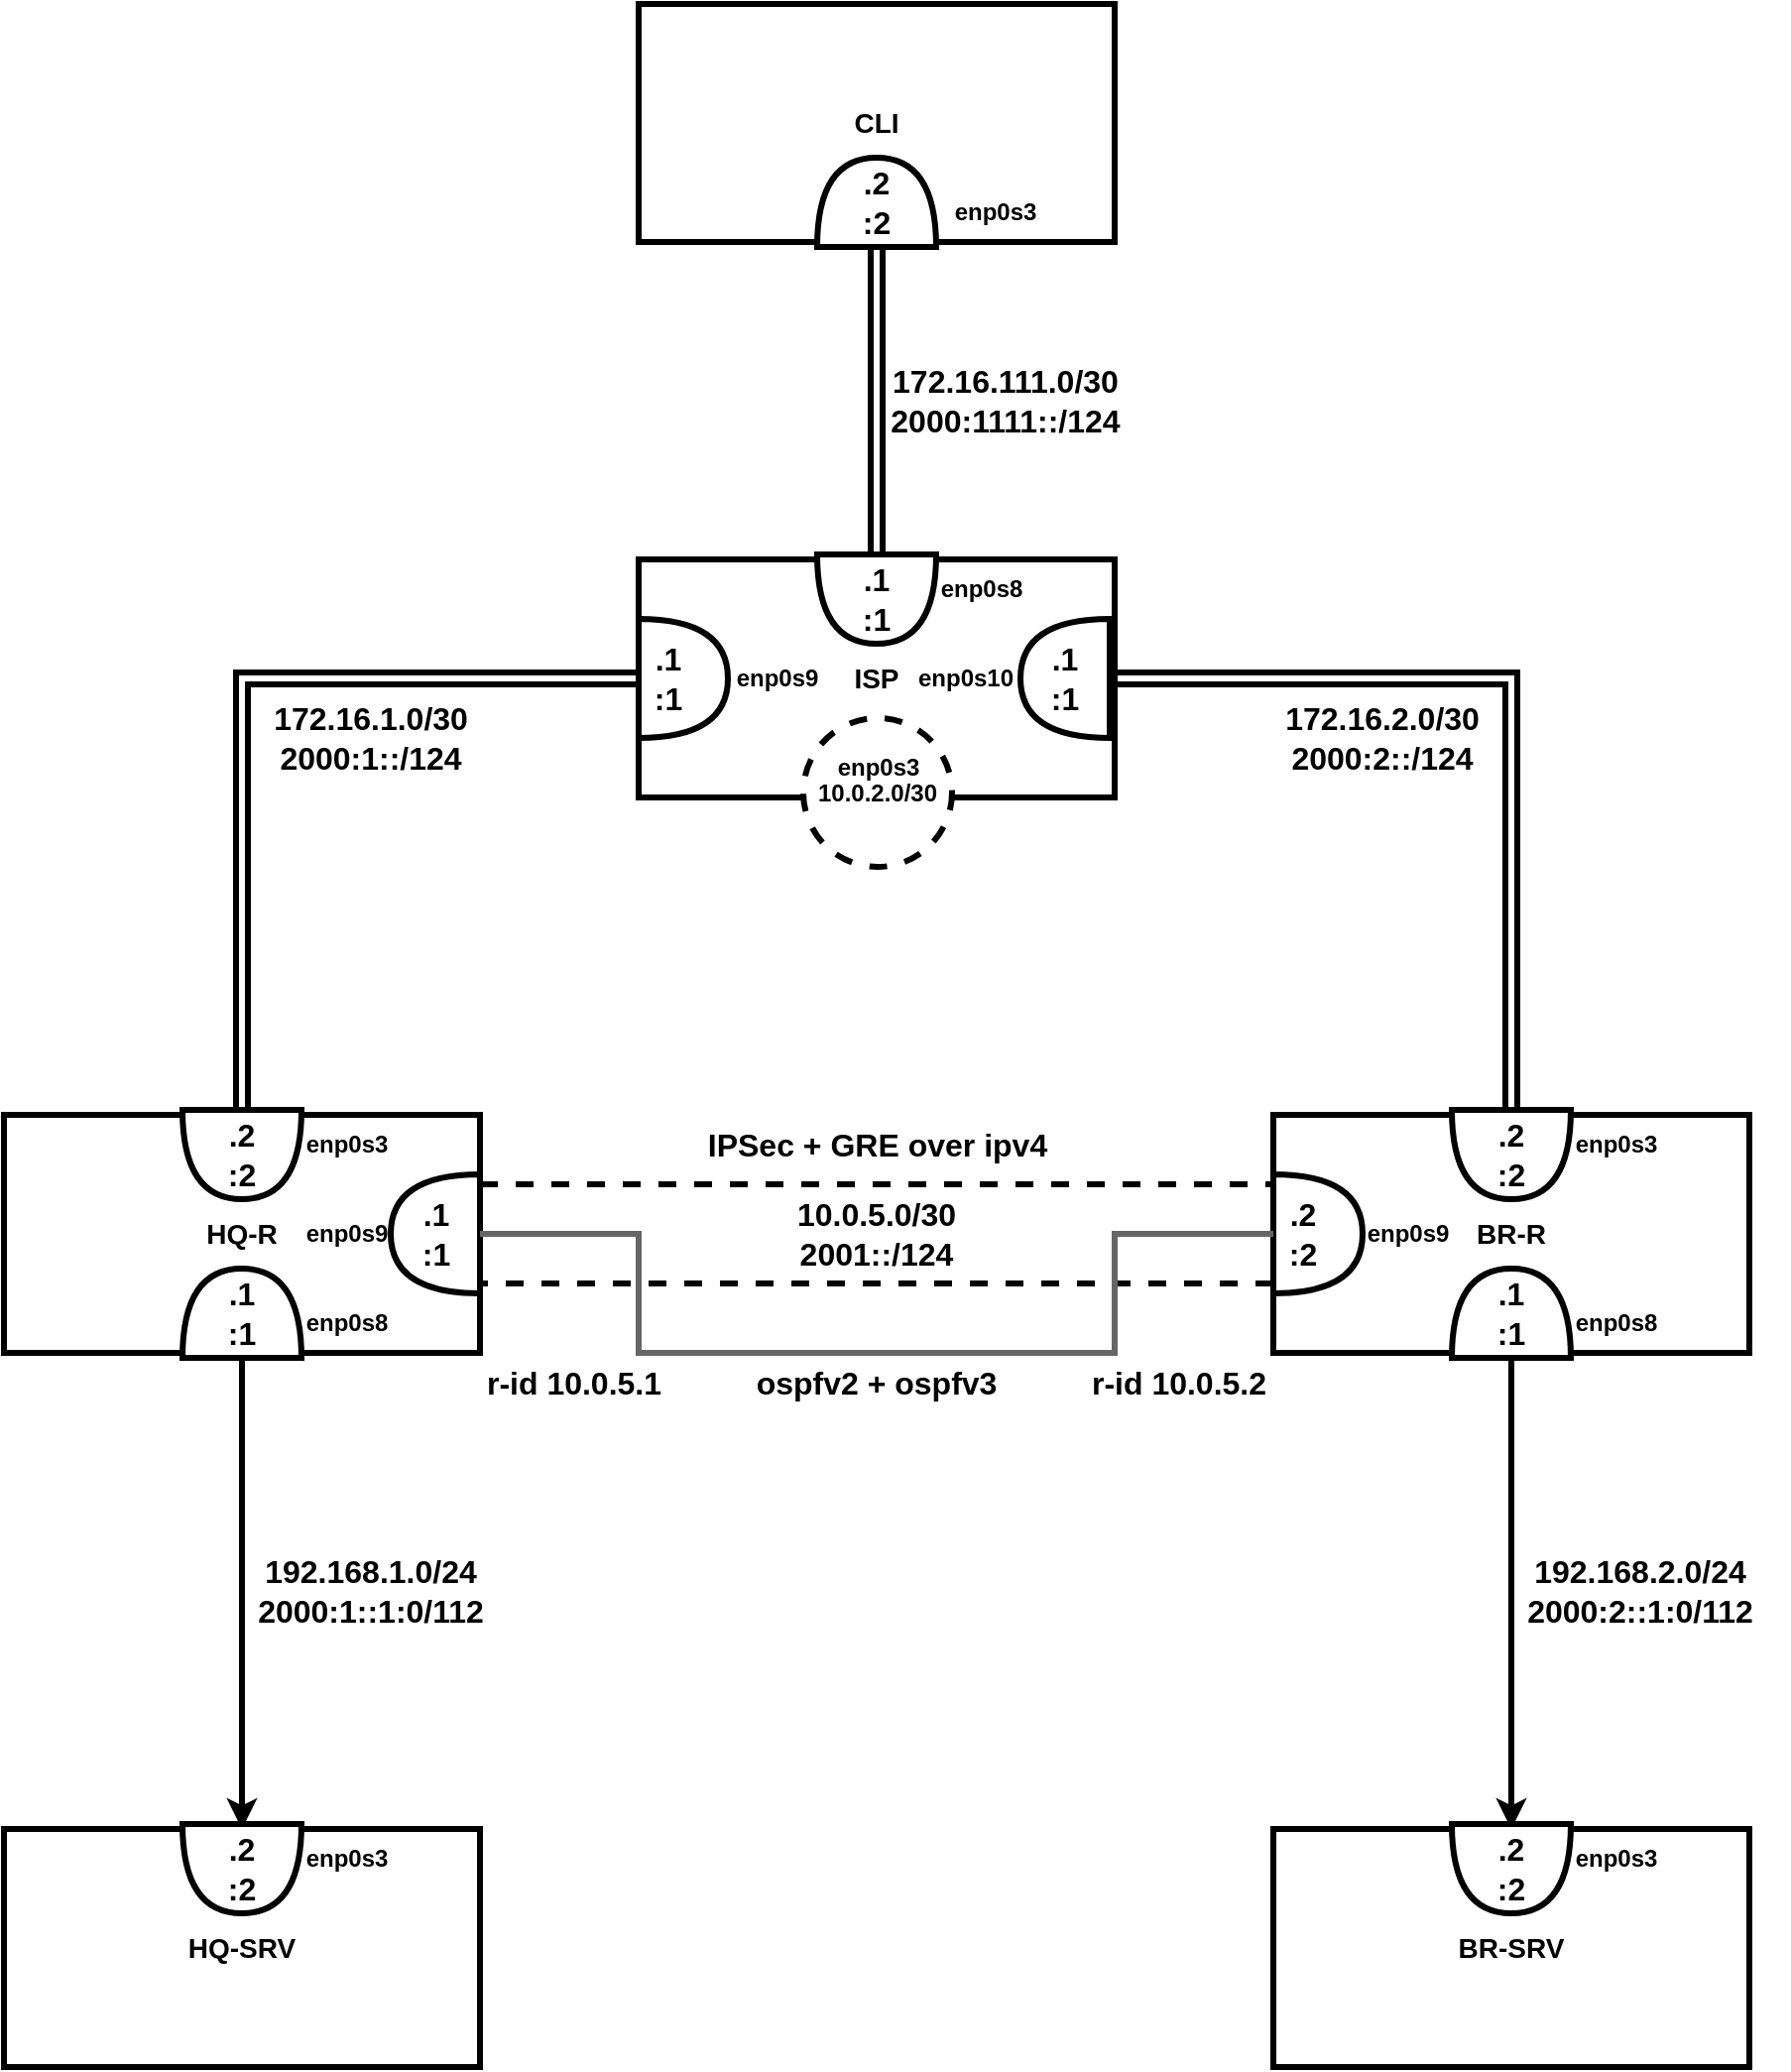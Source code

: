 <mxfile version="22.0.2" type="device">
  <diagram name="Page-1" id="tDQPC07DHxVJwhoF5Cgd">
    <mxGraphModel dx="1182" dy="690" grid="1" gridSize="10" guides="1" tooltips="1" connect="1" arrows="1" fold="1" page="1" pageScale="1" pageWidth="1200" pageHeight="1200" math="0" shadow="0">
      <root>
        <mxCell id="0" />
        <mxCell id="1" parent="0" />
        <mxCell id="YNdgiMxRowiNRwup1wCQ-7" style="edgeStyle=orthogonalEdgeStyle;rounded=0;orthogonalLoop=1;jettySize=auto;html=1;entryX=0.5;entryY=0;entryDx=0;entryDy=0;strokeWidth=3;shape=link;" parent="1" source="YNdgiMxRowiNRwup1wCQ-1" target="YNdgiMxRowiNRwup1wCQ-2" edge="1">
          <mxGeometry relative="1" as="geometry">
            <Array as="points">
              <mxPoint x="280" y="420" />
            </Array>
          </mxGeometry>
        </mxCell>
        <mxCell id="YNdgiMxRowiNRwup1wCQ-8" style="edgeStyle=orthogonalEdgeStyle;rounded=0;orthogonalLoop=1;jettySize=auto;html=1;entryX=0.5;entryY=0;entryDx=0;entryDy=0;strokeWidth=3;shape=link;" parent="1" source="YNdgiMxRowiNRwup1wCQ-1" target="YNdgiMxRowiNRwup1wCQ-3" edge="1">
          <mxGeometry relative="1" as="geometry">
            <Array as="points">
              <mxPoint x="920" y="420" />
            </Array>
          </mxGeometry>
        </mxCell>
        <mxCell id="YNdgiMxRowiNRwup1wCQ-1" value="&lt;font style=&quot;font-size: 14px;&quot;&gt;&lt;b&gt;ISP&lt;/b&gt;&lt;/font&gt;" style="rounded=0;whiteSpace=wrap;html=1;strokeWidth=3;" parent="1" vertex="1">
          <mxGeometry x="480" y="360" width="240" height="120" as="geometry" />
        </mxCell>
        <mxCell id="YNdgiMxRowiNRwup1wCQ-9" style="edgeStyle=orthogonalEdgeStyle;rounded=0;orthogonalLoop=1;jettySize=auto;html=1;entryX=0.5;entryY=0;entryDx=0;entryDy=0;strokeWidth=3;" parent="1" source="YNdgiMxRowiNRwup1wCQ-2" target="YNdgiMxRowiNRwup1wCQ-5" edge="1">
          <mxGeometry relative="1" as="geometry" />
        </mxCell>
        <mxCell id="YNdgiMxRowiNRwup1wCQ-2" value="&lt;span style=&quot;font-size: 14px;&quot;&gt;&lt;b&gt;HQ-R&lt;/b&gt;&lt;/span&gt;" style="rounded=0;whiteSpace=wrap;html=1;strokeWidth=3;" parent="1" vertex="1">
          <mxGeometry x="160" y="640" width="240" height="120" as="geometry" />
        </mxCell>
        <mxCell id="YNdgiMxRowiNRwup1wCQ-12" style="edgeStyle=orthogonalEdgeStyle;rounded=0;orthogonalLoop=1;jettySize=auto;html=1;entryX=0.5;entryY=0;entryDx=0;entryDy=0;strokeWidth=3;" parent="1" source="YNdgiMxRowiNRwup1wCQ-3" target="YNdgiMxRowiNRwup1wCQ-6" edge="1">
          <mxGeometry relative="1" as="geometry" />
        </mxCell>
        <mxCell id="YNdgiMxRowiNRwup1wCQ-3" value="&lt;span style=&quot;font-size: 14px;&quot;&gt;&lt;b&gt;BR-R&lt;/b&gt;&lt;/span&gt;" style="rounded=0;whiteSpace=wrap;html=1;strokeWidth=3;" parent="1" vertex="1">
          <mxGeometry x="800" y="640" width="240" height="120" as="geometry" />
        </mxCell>
        <mxCell id="YNdgiMxRowiNRwup1wCQ-11" style="edgeStyle=orthogonalEdgeStyle;rounded=0;orthogonalLoop=1;jettySize=auto;html=1;entryX=0.5;entryY=0;entryDx=0;entryDy=0;strokeWidth=3;shape=link;" parent="1" source="YNdgiMxRowiNRwup1wCQ-4" target="YNdgiMxRowiNRwup1wCQ-1" edge="1">
          <mxGeometry relative="1" as="geometry" />
        </mxCell>
        <mxCell id="YNdgiMxRowiNRwup1wCQ-4" value="&lt;font style=&quot;font-size: 14px;&quot;&gt;&lt;b&gt;CLI&lt;/b&gt;&lt;/font&gt;" style="rounded=0;whiteSpace=wrap;html=1;strokeWidth=3;" parent="1" vertex="1">
          <mxGeometry x="480" y="80" width="240" height="120" as="geometry" />
        </mxCell>
        <mxCell id="YNdgiMxRowiNRwup1wCQ-5" value="&lt;font style=&quot;font-size: 14px;&quot;&gt;&lt;b&gt;HQ-SRV&lt;/b&gt;&lt;/font&gt;" style="rounded=0;whiteSpace=wrap;html=1;strokeWidth=3;" parent="1" vertex="1">
          <mxGeometry x="160" y="1000" width="240" height="120" as="geometry" />
        </mxCell>
        <mxCell id="YNdgiMxRowiNRwup1wCQ-6" value="&lt;font style=&quot;font-size: 14px;&quot;&gt;&lt;b&gt;BR-SRV&lt;/b&gt;&lt;/font&gt;" style="rounded=0;whiteSpace=wrap;html=1;strokeWidth=3;" parent="1" vertex="1">
          <mxGeometry x="800" y="1000" width="240" height="120" as="geometry" />
        </mxCell>
        <mxCell id="YNdgiMxRowiNRwup1wCQ-13" value="&lt;font size=&quot;1&quot; style=&quot;&quot;&gt;&lt;b style=&quot;font-size: 16px;&quot;&gt;192.168.1.0/24&lt;br&gt;2000:1::1:0/112&lt;br&gt;&lt;/b&gt;&lt;/font&gt;" style="text;html=1;strokeColor=none;fillColor=none;align=center;verticalAlign=middle;whiteSpace=wrap;rounded=0;" parent="1" vertex="1">
          <mxGeometry x="270" y="850" width="150" height="60" as="geometry" />
        </mxCell>
        <mxCell id="YNdgiMxRowiNRwup1wCQ-14" value="&lt;font size=&quot;1&quot; style=&quot;&quot;&gt;&lt;b style=&quot;font-size: 16px;&quot;&gt;192.168.2.0/24&lt;br&gt;&lt;/b&gt;&lt;/font&gt;&lt;b style=&quot;border-color: var(--border-color); font-size: 16px;&quot;&gt;2000:2::1:0/112&lt;/b&gt;&lt;font size=&quot;1&quot; style=&quot;&quot;&gt;&lt;b style=&quot;font-size: 16px;&quot;&gt;&lt;br&gt;&lt;/b&gt;&lt;/font&gt;" style="text;html=1;strokeColor=none;fillColor=none;align=center;verticalAlign=middle;whiteSpace=wrap;rounded=0;" parent="1" vertex="1">
          <mxGeometry x="910" y="850" width="150" height="60" as="geometry" />
        </mxCell>
        <mxCell id="YNdgiMxRowiNRwup1wCQ-15" value="&lt;span style=&quot;font-size: 16px;&quot;&gt;&lt;b&gt;172.16.1.0/30&lt;br&gt;2000:1::/124&lt;br&gt;&lt;/b&gt;&lt;/span&gt;" style="text;html=1;strokeColor=none;fillColor=none;align=center;verticalAlign=middle;whiteSpace=wrap;rounded=0;" parent="1" vertex="1">
          <mxGeometry x="270" y="420" width="150" height="60" as="geometry" />
        </mxCell>
        <mxCell id="YNdgiMxRowiNRwup1wCQ-16" value="&lt;span style=&quot;font-size: 16px;&quot;&gt;&lt;b&gt;172.16.2.0/30&lt;br&gt;2000:2::/124&lt;br&gt;&lt;/b&gt;&lt;/span&gt;" style="text;html=1;strokeColor=none;fillColor=none;align=center;verticalAlign=middle;whiteSpace=wrap;rounded=0;" parent="1" vertex="1">
          <mxGeometry x="780" y="420" width="150" height="60" as="geometry" />
        </mxCell>
        <mxCell id="YNdgiMxRowiNRwup1wCQ-17" value="" style="endArrow=classic;startArrow=classic;html=1;rounded=0;exitX=1;exitY=0.5;exitDx=0;exitDy=0;entryX=0;entryY=0.5;entryDx=0;entryDy=0;shape=link;strokeWidth=3;endSize=6;targetPerimeterSpacing=0;sourcePerimeterSpacing=0;startSize=6;width=48;dashed=1;" parent="1" source="YNdgiMxRowiNRwup1wCQ-2" target="YNdgiMxRowiNRwup1wCQ-3" edge="1">
          <mxGeometry width="50" height="50" relative="1" as="geometry">
            <mxPoint x="555" y="620" as="sourcePoint" />
            <mxPoint x="605" y="570" as="targetPoint" />
          </mxGeometry>
        </mxCell>
        <mxCell id="YNdgiMxRowiNRwup1wCQ-27" value="&lt;span style=&quot;font-size: 16px;&quot;&gt;&lt;b&gt;172.16.111.0/30&lt;br&gt;2000:1111::/124&lt;br&gt;&lt;/b&gt;&lt;/span&gt;" style="text;html=1;strokeColor=none;fillColor=none;align=center;verticalAlign=middle;whiteSpace=wrap;rounded=0;" parent="1" vertex="1">
          <mxGeometry x="590" y="250" width="150" height="60" as="geometry" />
        </mxCell>
        <mxCell id="0yEfnOatGUjBOBFQK73--1" value="&lt;b&gt;10.0.2.0/30&lt;/b&gt;" style="ellipse;whiteSpace=wrap;html=1;strokeWidth=3;dashed=1;" parent="1" vertex="1">
          <mxGeometry x="563" y="440" width="75" height="75" as="geometry" />
        </mxCell>
        <mxCell id="g_sTmzedYTujpbA-pb_F-2" value="" style="shape=or;whiteSpace=wrap;html=1;strokeWidth=3;" parent="1" vertex="1">
          <mxGeometry x="480" y="390" width="45" height="60" as="geometry" />
        </mxCell>
        <mxCell id="g_sTmzedYTujpbA-pb_F-3" value="" style="shape=or;whiteSpace=wrap;html=1;strokeWidth=3;rotation=-180;" parent="1" vertex="1">
          <mxGeometry x="672.5" y="390" width="45" height="60" as="geometry" />
        </mxCell>
        <mxCell id="g_sTmzedYTujpbA-pb_F-4" value="" style="shape=or;whiteSpace=wrap;html=1;strokeWidth=3;rotation=90;" parent="1" vertex="1">
          <mxGeometry x="577.5" y="350" width="45" height="60" as="geometry" />
        </mxCell>
        <mxCell id="g_sTmzedYTujpbA-pb_F-6" value="&lt;span style=&quot;font-size: 16px;&quot;&gt;&lt;b&gt;.1&lt;br&gt;:1&lt;br&gt;&lt;/b&gt;&lt;/span&gt;" style="text;html=1;strokeColor=none;fillColor=none;align=center;verticalAlign=middle;whiteSpace=wrap;rounded=0;" parent="1" vertex="1">
          <mxGeometry x="480" y="390" width="30" height="60" as="geometry" />
        </mxCell>
        <mxCell id="g_sTmzedYTujpbA-pb_F-7" value="&lt;span style=&quot;font-size: 16px;&quot;&gt;&lt;b&gt;.1&lt;br&gt;:1&lt;br&gt;&lt;/b&gt;&lt;/span&gt;" style="text;html=1;strokeColor=none;fillColor=none;align=center;verticalAlign=middle;whiteSpace=wrap;rounded=0;" parent="1" vertex="1">
          <mxGeometry x="680" y="390" width="30" height="60" as="geometry" />
        </mxCell>
        <mxCell id="g_sTmzedYTujpbA-pb_F-8" value="&lt;span style=&quot;font-size: 16px;&quot;&gt;&lt;b&gt;.1&lt;br&gt;:1&lt;br&gt;&lt;/b&gt;&lt;/span&gt;" style="text;html=1;strokeColor=none;fillColor=none;align=center;verticalAlign=middle;whiteSpace=wrap;rounded=0;" parent="1" vertex="1">
          <mxGeometry x="585" y="365" width="30" height="30" as="geometry" />
        </mxCell>
        <mxCell id="g_sTmzedYTujpbA-pb_F-9" value="" style="shape=or;whiteSpace=wrap;html=1;strokeWidth=3;rotation=-90;" parent="1" vertex="1">
          <mxGeometry x="577.5" y="150" width="45" height="60" as="geometry" />
        </mxCell>
        <mxCell id="g_sTmzedYTujpbA-pb_F-10" value="&lt;span style=&quot;font-size: 16px;&quot;&gt;&lt;b&gt;.2&lt;br&gt;:2&lt;br&gt;&lt;/b&gt;&lt;/span&gt;" style="text;html=1;strokeColor=none;fillColor=none;align=center;verticalAlign=middle;whiteSpace=wrap;rounded=0;" parent="1" vertex="1">
          <mxGeometry x="585" y="165" width="30" height="30" as="geometry" />
        </mxCell>
        <mxCell id="g_sTmzedYTujpbA-pb_F-12" value="" style="shape=or;whiteSpace=wrap;html=1;strokeWidth=3;rotation=90;" parent="1" vertex="1">
          <mxGeometry x="257.5" y="630" width="45" height="60" as="geometry" />
        </mxCell>
        <mxCell id="g_sTmzedYTujpbA-pb_F-13" value="" style="shape=or;whiteSpace=wrap;html=1;strokeWidth=3;rotation=-90;" parent="1" vertex="1">
          <mxGeometry x="257.5" y="710" width="45" height="60" as="geometry" />
        </mxCell>
        <mxCell id="g_sTmzedYTujpbA-pb_F-14" value="" style="shape=or;whiteSpace=wrap;html=1;strokeWidth=3;rotation=90;" parent="1" vertex="1">
          <mxGeometry x="897.5" y="630" width="45" height="60" as="geometry" />
        </mxCell>
        <mxCell id="g_sTmzedYTujpbA-pb_F-15" value="" style="shape=or;whiteSpace=wrap;html=1;strokeWidth=3;rotation=-90;" parent="1" vertex="1">
          <mxGeometry x="897.5" y="710" width="45" height="60" as="geometry" />
        </mxCell>
        <mxCell id="g_sTmzedYTujpbA-pb_F-16" value="&lt;span style=&quot;font-size: 16px;&quot;&gt;&lt;b&gt;.2&lt;br&gt;:2&lt;br&gt;&lt;/b&gt;&lt;/span&gt;" style="text;html=1;strokeColor=none;fillColor=none;align=center;verticalAlign=middle;whiteSpace=wrap;rounded=0;" parent="1" vertex="1">
          <mxGeometry x="265" y="645" width="30" height="30" as="geometry" />
        </mxCell>
        <mxCell id="g_sTmzedYTujpbA-pb_F-17" value="&lt;span style=&quot;font-size: 16px;&quot;&gt;&lt;b&gt;.2&lt;br&gt;:2&lt;br&gt;&lt;/b&gt;&lt;/span&gt;" style="text;html=1;strokeColor=none;fillColor=none;align=center;verticalAlign=middle;whiteSpace=wrap;rounded=0;" parent="1" vertex="1">
          <mxGeometry x="905" y="645" width="30" height="30" as="geometry" />
        </mxCell>
        <mxCell id="g_sTmzedYTujpbA-pb_F-18" value="&lt;span style=&quot;font-size: 16px;&quot;&gt;&lt;b&gt;.1&lt;br&gt;:1&lt;br&gt;&lt;/b&gt;&lt;/span&gt;" style="text;html=1;strokeColor=none;fillColor=none;align=center;verticalAlign=middle;whiteSpace=wrap;rounded=0;" parent="1" vertex="1">
          <mxGeometry x="265" y="710" width="30" height="60" as="geometry" />
        </mxCell>
        <mxCell id="g_sTmzedYTujpbA-pb_F-19" value="&lt;span style=&quot;font-size: 16px;&quot;&gt;&lt;b&gt;.1&lt;br&gt;:1&lt;br&gt;&lt;/b&gt;&lt;/span&gt;" style="text;html=1;strokeColor=none;fillColor=none;align=center;verticalAlign=middle;whiteSpace=wrap;rounded=0;" parent="1" vertex="1">
          <mxGeometry x="905" y="710" width="30" height="60" as="geometry" />
        </mxCell>
        <mxCell id="g_sTmzedYTujpbA-pb_F-20" value="" style="shape=or;whiteSpace=wrap;html=1;strokeWidth=3;rotation=90;" parent="1" vertex="1">
          <mxGeometry x="257.5" y="990" width="45" height="60" as="geometry" />
        </mxCell>
        <mxCell id="g_sTmzedYTujpbA-pb_F-21" value="&lt;span style=&quot;font-size: 16px;&quot;&gt;&lt;b&gt;.2&lt;br&gt;:2&lt;br&gt;&lt;/b&gt;&lt;/span&gt;" style="text;html=1;strokeColor=none;fillColor=none;align=center;verticalAlign=middle;whiteSpace=wrap;rounded=0;" parent="1" vertex="1">
          <mxGeometry x="265" y="1005" width="30" height="30" as="geometry" />
        </mxCell>
        <mxCell id="g_sTmzedYTujpbA-pb_F-22" value="" style="shape=or;whiteSpace=wrap;html=1;strokeWidth=3;rotation=90;" parent="1" vertex="1">
          <mxGeometry x="897.5" y="990" width="45" height="60" as="geometry" />
        </mxCell>
        <mxCell id="g_sTmzedYTujpbA-pb_F-23" value="&lt;span style=&quot;font-size: 16px;&quot;&gt;&lt;b&gt;.2&lt;br&gt;:2&lt;br&gt;&lt;/b&gt;&lt;/span&gt;" style="text;html=1;strokeColor=none;fillColor=none;align=center;verticalAlign=middle;whiteSpace=wrap;rounded=0;" parent="1" vertex="1">
          <mxGeometry x="905" y="1005" width="30" height="30" as="geometry" />
        </mxCell>
        <mxCell id="g_sTmzedYTujpbA-pb_F-24" value="" style="shape=or;whiteSpace=wrap;html=1;strokeWidth=3;" parent="1" vertex="1">
          <mxGeometry x="800" y="670" width="45" height="60" as="geometry" />
        </mxCell>
        <mxCell id="g_sTmzedYTujpbA-pb_F-25" value="" style="shape=or;whiteSpace=wrap;html=1;strokeWidth=3;rotation=-180;" parent="1" vertex="1">
          <mxGeometry x="355" y="670" width="45" height="60" as="geometry" />
        </mxCell>
        <mxCell id="g_sTmzedYTujpbA-pb_F-26" value="&lt;span style=&quot;font-size: 16px;&quot;&gt;&lt;b&gt;.1&lt;br&gt;:1&lt;br&gt;&lt;/b&gt;&lt;/span&gt;" style="text;html=1;strokeColor=none;fillColor=none;align=center;verticalAlign=middle;whiteSpace=wrap;rounded=0;" parent="1" vertex="1">
          <mxGeometry x="362.5" y="670" width="30" height="60" as="geometry" />
        </mxCell>
        <mxCell id="g_sTmzedYTujpbA-pb_F-27" value="&lt;span style=&quot;font-size: 16px;&quot;&gt;&lt;b&gt;.2&lt;br&gt;:2&lt;br&gt;&lt;/b&gt;&lt;/span&gt;" style="text;html=1;strokeColor=none;fillColor=none;align=center;verticalAlign=middle;whiteSpace=wrap;rounded=0;" parent="1" vertex="1">
          <mxGeometry x="800" y="685" width="30" height="30" as="geometry" />
        </mxCell>
        <mxCell id="g_sTmzedYTujpbA-pb_F-30" value="&lt;b style=&quot;border-color: var(--border-color);&quot;&gt;enp0s3&lt;/b&gt;" style="text;html=1;strokeColor=none;fillColor=none;align=center;verticalAlign=middle;whiteSpace=wrap;rounded=0;" parent="1" vertex="1">
          <mxGeometry x="570.5" y="450" width="60" height="30" as="geometry" />
        </mxCell>
        <mxCell id="g_sTmzedYTujpbA-pb_F-31" value="&lt;b style=&quot;border-color: var(--border-color);&quot;&gt;enp0s9&lt;/b&gt;" style="text;html=1;strokeColor=none;fillColor=none;align=center;verticalAlign=middle;whiteSpace=wrap;rounded=0;" parent="1" vertex="1">
          <mxGeometry x="520" y="405" width="60" height="30" as="geometry" />
        </mxCell>
        <mxCell id="g_sTmzedYTujpbA-pb_F-32" value="&lt;b style=&quot;border-color: var(--border-color);&quot;&gt;enp0s10&lt;/b&gt;" style="text;html=1;strokeColor=none;fillColor=none;align=center;verticalAlign=middle;whiteSpace=wrap;rounded=0;" parent="1" vertex="1">
          <mxGeometry x="615" y="405" width="60" height="30" as="geometry" />
        </mxCell>
        <mxCell id="g_sTmzedYTujpbA-pb_F-33" value="&lt;b style=&quot;border-color: var(--border-color);&quot;&gt;enp0s8&lt;/b&gt;" style="text;html=1;strokeColor=none;fillColor=none;align=center;verticalAlign=middle;whiteSpace=wrap;rounded=0;" parent="1" vertex="1">
          <mxGeometry x="622.5" y="360" width="60" height="30" as="geometry" />
        </mxCell>
        <mxCell id="g_sTmzedYTujpbA-pb_F-35" value="&lt;b style=&quot;border-color: var(--border-color);&quot;&gt;enp0s3&lt;/b&gt;" style="text;html=1;strokeColor=none;fillColor=none;align=center;verticalAlign=middle;whiteSpace=wrap;rounded=0;" parent="1" vertex="1">
          <mxGeometry x="630" y="170" width="60" height="30" as="geometry" />
        </mxCell>
        <mxCell id="g_sTmzedYTujpbA-pb_F-36" value="&lt;b style=&quot;border-color: var(--border-color);&quot;&gt;enp0s3&lt;/b&gt;" style="text;html=1;strokeColor=none;fillColor=none;align=center;verticalAlign=middle;whiteSpace=wrap;rounded=0;" parent="1" vertex="1">
          <mxGeometry x="302.5" y="640" width="60" height="30" as="geometry" />
        </mxCell>
        <mxCell id="g_sTmzedYTujpbA-pb_F-37" value="&lt;b style=&quot;border-color: var(--border-color);&quot;&gt;enp0s8&lt;/b&gt;" style="text;html=1;strokeColor=none;fillColor=none;align=center;verticalAlign=middle;whiteSpace=wrap;rounded=0;" parent="1" vertex="1">
          <mxGeometry x="302.5" y="730" width="60" height="30" as="geometry" />
        </mxCell>
        <mxCell id="g_sTmzedYTujpbA-pb_F-38" value="&lt;b style=&quot;border-color: var(--border-color);&quot;&gt;enp0s3&lt;/b&gt;" style="text;html=1;strokeColor=none;fillColor=none;align=center;verticalAlign=middle;whiteSpace=wrap;rounded=0;" parent="1" vertex="1">
          <mxGeometry x="942.5" y="640" width="60" height="30" as="geometry" />
        </mxCell>
        <mxCell id="g_sTmzedYTujpbA-pb_F-39" value="&lt;b style=&quot;border-color: var(--border-color);&quot;&gt;enp0s8&lt;/b&gt;" style="text;html=1;strokeColor=none;fillColor=none;align=center;verticalAlign=middle;whiteSpace=wrap;rounded=0;" parent="1" vertex="1">
          <mxGeometry x="942.5" y="730" width="60" height="30" as="geometry" />
        </mxCell>
        <mxCell id="g_sTmzedYTujpbA-pb_F-40" value="&lt;b style=&quot;border-color: var(--border-color);&quot;&gt;enp0s3&lt;/b&gt;" style="text;html=1;strokeColor=none;fillColor=none;align=center;verticalAlign=middle;whiteSpace=wrap;rounded=0;" parent="1" vertex="1">
          <mxGeometry x="302.5" y="1000" width="60" height="30" as="geometry" />
        </mxCell>
        <mxCell id="g_sTmzedYTujpbA-pb_F-41" value="&lt;b style=&quot;border-color: var(--border-color);&quot;&gt;enp0s3&lt;/b&gt;" style="text;html=1;strokeColor=none;fillColor=none;align=center;verticalAlign=middle;whiteSpace=wrap;rounded=0;" parent="1" vertex="1">
          <mxGeometry x="942.5" y="1000" width="60" height="30" as="geometry" />
        </mxCell>
        <mxCell id="g_sTmzedYTujpbA-pb_F-42" value="&lt;b style=&quot;border-color: var(--border-color);&quot;&gt;enp0s9&lt;/b&gt;" style="text;html=1;strokeColor=none;fillColor=none;align=center;verticalAlign=middle;whiteSpace=wrap;rounded=0;" parent="1" vertex="1">
          <mxGeometry x="837.5" y="685" width="60" height="30" as="geometry" />
        </mxCell>
        <mxCell id="g_sTmzedYTujpbA-pb_F-43" value="&lt;b style=&quot;border-color: var(--border-color);&quot;&gt;enp0s9&lt;/b&gt;" style="text;html=1;strokeColor=none;fillColor=none;align=center;verticalAlign=middle;whiteSpace=wrap;rounded=0;" parent="1" vertex="1">
          <mxGeometry x="302.5" y="685" width="60" height="30" as="geometry" />
        </mxCell>
        <mxCell id="LXvlTEwCaF4DiZAtv0i_-1" value="&lt;font style=&quot;font-size: 16px;&quot;&gt;&lt;b&gt;IPSec + GRE over ipv4&lt;/b&gt;&lt;/font&gt;" style="text;html=1;strokeColor=none;fillColor=none;align=center;verticalAlign=middle;whiteSpace=wrap;rounded=0;" vertex="1" parent="1">
          <mxGeometry x="482.5" y="640" width="235" height="30" as="geometry" />
        </mxCell>
        <mxCell id="LXvlTEwCaF4DiZAtv0i_-3" value="&lt;font style=&quot;font-size: 16px;&quot;&gt;&lt;b&gt;10.0.5.0/30&lt;br&gt;2001::/124&lt;br&gt;&lt;/b&gt;&lt;/font&gt;" style="text;html=1;strokeColor=none;fillColor=none;align=center;verticalAlign=middle;whiteSpace=wrap;rounded=0;" vertex="1" parent="1">
          <mxGeometry x="555" y="685" width="90" height="30" as="geometry" />
        </mxCell>
        <mxCell id="LXvlTEwCaF4DiZAtv0i_-5" value="" style="endArrow=none;html=1;rounded=0;exitX=0;exitY=0.5;exitDx=0;exitDy=0;exitPerimeter=0;entryX=0;entryY=0.5;entryDx=0;entryDy=0;strokeWidth=3;fillColor=#f5f5f5;strokeColor=#666666;" edge="1" parent="1" source="g_sTmzedYTujpbA-pb_F-25" target="g_sTmzedYTujpbA-pb_F-27">
          <mxGeometry width="50" height="50" relative="1" as="geometry">
            <mxPoint x="530" y="820" as="sourcePoint" />
            <mxPoint x="580" y="770" as="targetPoint" />
            <Array as="points">
              <mxPoint x="480" y="700" />
              <mxPoint x="480" y="760" />
              <mxPoint x="600" y="760" />
              <mxPoint x="720" y="760" />
              <mxPoint x="720" y="700" />
            </Array>
          </mxGeometry>
        </mxCell>
        <mxCell id="LXvlTEwCaF4DiZAtv0i_-6" value="&lt;font style=&quot;font-size: 16px;&quot;&gt;&lt;b&gt;ospfv2 + ospfv3&lt;/b&gt;&lt;/font&gt;" style="text;html=1;strokeColor=none;fillColor=none;align=center;verticalAlign=middle;whiteSpace=wrap;rounded=0;" vertex="1" parent="1">
          <mxGeometry x="525" y="760" width="150" height="30" as="geometry" />
        </mxCell>
        <mxCell id="LXvlTEwCaF4DiZAtv0i_-7" value="&lt;font style=&quot;font-size: 16px;&quot;&gt;&lt;b&gt;r-id 10.0.5.1&lt;/b&gt;&lt;/font&gt;" style="text;html=1;strokeColor=none;fillColor=none;align=center;verticalAlign=middle;whiteSpace=wrap;rounded=0;" vertex="1" parent="1">
          <mxGeometry x="400" y="760" width="95" height="30" as="geometry" />
        </mxCell>
        <mxCell id="LXvlTEwCaF4DiZAtv0i_-8" value="&lt;font style=&quot;font-size: 16px;&quot;&gt;&lt;b&gt;r-id 10.0.5.2&lt;/b&gt;&lt;/font&gt;" style="text;html=1;strokeColor=none;fillColor=none;align=center;verticalAlign=middle;whiteSpace=wrap;rounded=0;" vertex="1" parent="1">
          <mxGeometry x="705" y="760" width="95" height="30" as="geometry" />
        </mxCell>
      </root>
    </mxGraphModel>
  </diagram>
</mxfile>
